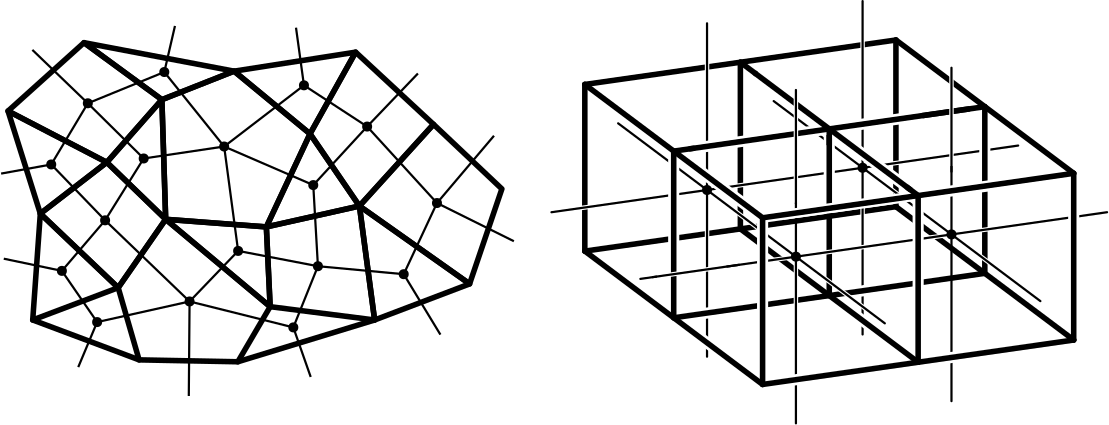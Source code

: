 <?xml version="1.0"?>
<!DOCTYPE ipe SYSTEM "ipe.dtd">
<ipe version="70107" creator="Ipe 7.1.8">
<info created="D:20130622141116" modified="D:20160304172431"/>
<ipestyle name="basic">
<symbol name="arrow/arc(spx)">
<path stroke="sym-stroke" fill="sym-stroke" pen="sym-pen">
0 0 m
-1 0.333 l
-1 -0.333 l
h
</path>
</symbol>
<symbol name="arrow/farc(spx)">
<path stroke="sym-stroke" fill="white" pen="sym-pen">
0 0 m
-1 0.333 l
-1 -0.333 l
h
</path>
</symbol>
<symbol name="mark/circle(sx)" transformations="translations">
<path fill="sym-stroke">
0.6 0 0 0.6 0 0 e
0.4 0 0 0.4 0 0 e
</path>
</symbol>
<symbol name="mark/disk(sx)" transformations="translations">
<path fill="sym-stroke">
0.6 0 0 0.6 0 0 e
</path>
</symbol>
<symbol name="mark/fdisk(sfx)" transformations="translations">
<group>
<path fill="sym-fill">
0.5 0 0 0.5 0 0 e
</path>
<path fill="sym-stroke" fillrule="eofill">
0.6 0 0 0.6 0 0 e
0.4 0 0 0.4 0 0 e
</path>
</group>
</symbol>
<symbol name="mark/box(sx)" transformations="translations">
<path fill="sym-stroke" fillrule="eofill">
-0.6 -0.6 m
0.6 -0.6 l
0.6 0.6 l
-0.6 0.6 l
h
-0.4 -0.4 m
0.4 -0.4 l
0.4 0.4 l
-0.4 0.4 l
h
</path>
</symbol>
<symbol name="mark/square(sx)" transformations="translations">
<path fill="sym-stroke">
-0.6 -0.6 m
0.6 -0.6 l
0.6 0.6 l
-0.6 0.6 l
h
</path>
</symbol>
<symbol name="mark/fsquare(sfx)" transformations="translations">
<group>
<path fill="sym-fill">
-0.5 -0.5 m
0.5 -0.5 l
0.5 0.5 l
-0.5 0.5 l
h
</path>
<path fill="sym-stroke" fillrule="eofill">
-0.6 -0.6 m
0.6 -0.6 l
0.6 0.6 l
-0.6 0.6 l
h
-0.4 -0.4 m
0.4 -0.4 l
0.4 0.4 l
-0.4 0.4 l
h
</path>
</group>
</symbol>
<symbol name="mark/cross(sx)" transformations="translations">
<group>
<path fill="sym-stroke">
-0.43 -0.57 m
0.57 0.43 l
0.43 0.57 l
-0.57 -0.43 l
h
</path>
<path fill="sym-stroke">
-0.43 0.57 m
0.57 -0.43 l
0.43 -0.57 l
-0.57 0.43 l
h
</path>
</group>
</symbol>
<symbol name="arrow/fnormal(spx)">
<path stroke="sym-stroke" fill="white" pen="sym-pen">
0 0 m
-1 0.333 l
-1 -0.333 l
h
</path>
</symbol>
<symbol name="arrow/pointed(spx)">
<path stroke="sym-stroke" fill="sym-stroke" pen="sym-pen">
0 0 m
-1 0.333 l
-0.8 0 l
-1 -0.333 l
h
</path>
</symbol>
<symbol name="arrow/fpointed(spx)">
<path stroke="sym-stroke" fill="white" pen="sym-pen">
0 0 m
-1 0.333 l
-0.8 0 l
-1 -0.333 l
h
</path>
</symbol>
<symbol name="arrow/linear(spx)">
<path stroke="sym-stroke" pen="sym-pen">
-1 0.333 m
0 0 l
-1 -0.333 l
</path>
</symbol>
<symbol name="arrow/fdouble(spx)">
<path stroke="sym-stroke" fill="white" pen="sym-pen">
0 0 m
-1 0.333 l
-1 -0.333 l
h
-1 0 m
-2 0.333 l
-2 -0.333 l
h
</path>
</symbol>
<symbol name="arrow/double(spx)">
<path stroke="sym-stroke" fill="sym-stroke" pen="sym-pen">
0 0 m
-1 0.333 l
-1 -0.333 l
h
-1 0 m
-2 0.333 l
-2 -0.333 l
h
</path>
</symbol>
<pen name="heavier" value="0.8"/>
<pen name="fat" value="1.2"/>
<pen name="ultrafat" value="2"/>
<symbolsize name="large" value="5"/>
<symbolsize name="small" value="2"/>
<symbolsize name="tiny" value="1.1"/>
<arrowsize name="large" value="10"/>
<arrowsize name="small" value="5"/>
<arrowsize name="tiny" value="3"/>
<color name="red" value="1 0 0"/>
<color name="green" value="0 1 0"/>
<color name="blue" value="0 0 1"/>
<color name="yellow" value="1 1 0"/>
<color name="orange" value="1 0.647 0"/>
<color name="gold" value="1 0.843 0"/>
<color name="purple" value="0.627 0.125 0.941"/>
<color name="gray" value="0.745"/>
<color name="brown" value="0.647 0.165 0.165"/>
<color name="navy" value="0 0 0.502"/>
<color name="pink" value="1 0.753 0.796"/>
<color name="seagreen" value="0.18 0.545 0.341"/>
<color name="turquoise" value="0.251 0.878 0.816"/>
<color name="violet" value="0.933 0.51 0.933"/>
<color name="darkblue" value="0 0 0.545"/>
<color name="darkcyan" value="0 0.545 0.545"/>
<color name="darkgray" value="0.663"/>
<color name="darkgreen" value="0 0.392 0"/>
<color name="darkmagenta" value="0.545 0 0.545"/>
<color name="darkorange" value="1 0.549 0"/>
<color name="darkred" value="0.545 0 0"/>
<color name="lightblue" value="0.678 0.847 0.902"/>
<color name="lightcyan" value="0.878 1 1"/>
<color name="lightgray" value="0.827"/>
<color name="lightgreen" value="0.565 0.933 0.565"/>
<color name="lightyellow" value="1 1 0.878"/>
<dashstyle name="dashed" value="[4] 0"/>
<dashstyle name="dotted" value="[1 3] 0"/>
<dashstyle name="dash dotted" value="[4 2 1 2] 0"/>
<dashstyle name="dash dot dotted" value="[4 2 1 2 1 2] 0"/>
<textsize name="large" value="\large"/>
<textsize name="small" value="\small"/>
<textsize name="tiny" value="\tiny"/>
<textsize name="Large" value="\Large"/>
<textsize name="LARGE" value="\LARGE"/>
<textsize name="huge" value="\huge"/>
<textsize name="Huge" value="\Huge"/>
<textsize name="footnote" value="\footnotesize"/>
<textstyle name="center" begin="\begin{center}" end="\end{center}"/>
<textstyle name="itemize" begin="\begin{itemize}" end="\end{itemize}"/>
<textstyle name="item" begin="\begin{itemize}\item{}" end="\end{itemize}"/>
<gridsize name="4 pts" value="4"/>
<gridsize name="8 pts (~3 mm)" value="8"/>
<gridsize name="16 pts (~6 mm)" value="16"/>
<gridsize name="32 pts (~12 mm)" value="32"/>
<gridsize name="10 pts (~3.5 mm)" value="10"/>
<gridsize name="20 pts (~7 mm)" value="20"/>
<gridsize name="14 pts (~5 mm)" value="14"/>
<gridsize name="28 pts (~10 mm)" value="28"/>
<gridsize name="56 pts (~20 mm)" value="56"/>
<anglesize name="90 deg" value="90"/>
<anglesize name="60 deg" value="60"/>
<anglesize name="45 deg" value="45"/>
<anglesize name="30 deg" value="30"/>
<anglesize name="22.5 deg" value="22.5"/>
<tiling name="falling" angle="-60" step="4" width="1"/>
<tiling name="rising" angle="30" step="4" width="1"/>
</ipestyle>
<page>
<layer name="alpha"/>
<view layers="alpha" active="alpha"/>
<path layer="alpha" matrix="1 0 0 1 -32 -8" stroke="black" pen="ultrafat" cap="1">
452 684 m
452 744 l
</path>
<path matrix="1 0 0 1 -32 -8" stroke="white" pen="1.6">
450.22 699.46 m
457.393 700.485 l
</path>
<path matrix="1 0 0 1 -32 -8" stroke="black" pen="ultrafat" cap="1">
396 676 m
396 736 l
</path>
<path matrix="1 0 0 1 -32 -8" stroke="white" pen="1.6">
393.803 691.4 m
401.295 692.471 l
</path>
<path matrix="1 0 0 1 -32 -8" stroke="black" pen="ultrafat" cap="1">
340 668 m
340 728 l
</path>
<path matrix="1 0 0 1 -32 -8" stroke="black" pen="ultrafat" cap="1">
452 684 m
340 668 l
</path>
<path matrix="1 0 0 1 -32 -8" stroke="white" pen="1.6">
440 683.845 m
440 678.865 l
</path>
<path matrix="1 0 0 1 -32 -8" stroke="black" pen="ultrafat" cap="1">
516 636 m
452 684 l
452 684 l
</path>
<path matrix="1 0 0 1 -32 -8" stroke="black" pen="ultrafat" cap="1">
340 728 m
452 744 l
</path>
<path matrix="1 0 0 1 -8 24" stroke="black" pen="heavier" cap="1">
472 674 m
416 666 l
</path>
<path matrix="1 0 0 1 -32 -8" stroke="black" pen="heavier" cap="1">
384 690 m
440 698 l
</path>
<path matrix="1 0 0 1 -8 24" stroke="black" pen="heavier" cap="1">
416 666 m
384 690 l
</path>
<path matrix="1 0 0 1 -52 2" stroke="black" pen="heavier" cap="1">
460 628 m
460 688 l
</path>
<path matrix="1 0 0 1 -32 -8" stroke="white" pen="1.6">
384 679.823 m
384 667.373 l
</path>
<path matrix="1 0 0 1 -108 -6" stroke="black" pen="heavier" cap="1">
460 628 m
460 688 l
</path>
<path stroke="black" pen="ultrafat">
100.358 710.424 m
127.71 735.041 l
155.745 714.527 l
135.915 691.962 l
h
</path>
<path stroke="black" pen="ultrafat">
135.915 691.962 m
157.113 671.448 l
155.745 714.527 l
h
</path>
<path stroke="black" pen="ultrafat">
155.745 714.527 m
181.729 724.784 l
209.081 702.219 l
193.354 668.713 l
157.113 671.448 l
h
</path>
<path stroke="black" pen="ultrafat">
157.113 671.448 m
140.018 646.832 l
111.983 673.5 l
135.915 691.962 l
h
</path>
<path stroke="black" pen="ultrafat">
157.113 671.448 m
194.721 639.994 l
193.354 668.713 l
h
</path>
<path stroke="black" pen="ultrafat">
140.018 646.832 m
147.54 620.848 l
183.097 620.164 l
194.721 639.994 l
157.113 671.448 l
h
</path>
<path stroke="black" pen="ultrafat">
193.354 668.713 m
226.859 676.235 l
209.081 702.219 l
h
</path>
<path stroke="black" pen="ultrafat">
194.721 639.994 m
232.33 635.207 l
226.859 676.235 l
193.354 668.713 l
h
</path>
<path stroke="black" pen="ultrafat">
140.018 646.832 m
109.247 635.207 l
111.983 673.5 l
h
</path>
<path stroke="black" pen="ultrafat">
111.983 673.5 m
100.358 710.424 l
135.915 691.962 l
h
</path>
<path stroke="black" pen="ultrafat">
181.729 724.784 m
225.492 731.622 l
209.081 702.219 l
h
</path>
<path stroke="black" pen="ultrafat">
127.71 735.041 m
181.729 724.784 l
155.745 714.527 l
h
</path>
<path stroke="black" pen="ultrafat">
226.859 676.235 m
253.527 705.638 l
225.492 731.622 l
209.081 702.219 l
h
</path>
<path stroke="black" pen="ultrafat">
232.33 635.207 m
266.519 648.199 l
226.859 676.235 l
h
</path>
<path stroke="black" pen="ultrafat">
266.519 648.199 m
278.143 682.389 l
253.527 705.638 l
226.859 676.235 l
h
</path>
<path stroke="black" pen="ultrafat">
183.097 620.164 m
232.33 635.207 l
h
</path>
<path stroke="black" pen="ultrafat">
147.54 620.848 m
109.247 635.207 l
h
</path>
<use name="mark/disk(sx)" pos="129.082 713.219" size="normal" stroke="black"/>
<use name="mark/disk(sx)" pos="115.914 691.193" size="normal" stroke="black"/>
<use name="mark/disk(sx)" pos="149.193 693.347" size="normal" stroke="black"/>
<use name="mark/disk(sx)" pos="135.307 671.082" size="normal" stroke="black"/>
<use name="mark/disk(sx)" pos="119.745 652.886" size="normal" stroke="black"/>
<use name="mark/disk(sx)" pos="132.434 634.451" size="normal" stroke="black"/>
<use name="mark/disk(sx)" pos="165.712 641.873" size="normal" stroke="black"/>
<use name="mark/disk(sx)" pos="183.189 660.069" size="normal" stroke="black"/>
<use name="mark/disk(sx)" pos="178.162 697.657" size="normal" stroke="black"/>
<use name="mark/disk(sx)" pos="206.891 719.683" size="normal" stroke="black"/>
<use name="mark/disk(sx)" pos="156.614 724.471" size="normal" stroke="black"/>
<use name="mark/disk(sx)" pos="229.636 704.839" size="normal" stroke="black"/>
<use name="mark/disk(sx)" pos="210.243 683.771" size="normal" stroke="black"/>
<use name="mark/disk(sx)" pos="211.919 654.562" size="normal" stroke="black"/>
<use name="mark/disk(sx)" pos="203.061 632.536" size="normal" stroke="black"/>
<use name="mark/disk(sx)" pos="242.803 651.689" size="normal" stroke="black"/>
<use name="mark/disk(sx)" pos="254.774 677.307" size="normal" stroke="black"/>
<path stroke="black" pen="heavier">
129.082 713.219 m
156.614 724.471 l
178.162 697.657 l
149.193 693.347 l
129.082 713.219 l
115.914 691.193 l
135.307 671.082 l
149.193 693.347 l
</path>
<path stroke="black" pen="heavier">
135.307 671.082 m
119.745 652.886 l
132.434 634.451 l
165.712 641.873 l
135.307 671.082 l
</path>
<path stroke="black" pen="heavier">
165.712 641.873 m
183.189 660.069 l
178.162 697.657 l
206.891 719.683 l
229.636 704.839 l
210.243 683.771 l
178.162 697.657 l
</path>
<path stroke="black" pen="heavier">
203.061 632.536 m
211.919 654.562 l
183.189 660.069 l
</path>
<path stroke="black" pen="heavier">
242.803 651.689 m
211.919 654.562 l
210.243 683.771 l
210.243 683.771 l
</path>
<path stroke="black" pen="heavier">
242.803 651.689 m
254.774 677.307 l
229.636 704.839 l
</path>
<path stroke="black" pen="heavier">
203.061 632.536 m
165.712 641.873 l
165.435 607.85 l
</path>
<path stroke="black" pen="heavier">
203.061 632.536 m
209.319 614.697 l
</path>
<path stroke="black" pen="heavier">
242.803 651.689 m
256.005 629.948 l
</path>
<path matrix="1 0 0 1 -32 -8" stroke="white" pen="4">
433.997 647.502 m
451.442 634.418 l
</path>
<path stroke="black" pen="heavier">
254.774 677.307 m
282.46 663.561 l
</path>
<path stroke="black" pen="heavier">
254.774 677.307 m
275.302 701.532 l
</path>
<path stroke="black" pen="heavier">
229.636 704.839 m
247.913 723.941 l
</path>
<path stroke="black" pen="heavier">
206.891 719.683 m
204.028 740.437 l
</path>
<path matrix="1 0 0 1 -32 -8" stroke="white" pen="4">
379.597 645.085 m
393.243 647.035 l
</path>
<path stroke="black" pen="heavier">
156.614 724.471 m
160.455 741.06 l
</path>
<path matrix="1 0 0 1 -32 -8" stroke="white" pen="4">
437.642 653.377 m
444.976 654.425 l
</path>
<path stroke="black" pen="heavier">
129.082 713.219 m
109.119 732.442 l
</path>
<path matrix="1 0 0 1 -32 -8" stroke="white" pen="4">
484 710.943 m
484 698.535 l
</path>
<path matrix="1 0 0 1 -32 -8" stroke="white" pen="4">
428 709.177 m
428 690.889 l
</path>
<path stroke="black" pen="heavier">
115.914 691.193 m
97.867 687.911 l
</path>
<path stroke="black" pen="heavier">
119.745 652.886 m
98.8247 657.266 l
</path>
<path stroke="black" pen="heavier">
132.434 634.451 m
125.639 618.241 l
</path>
<path matrix="1 0 0 1 -32 -8" stroke="black" pen="ultrafat" cap="1">
372 704 m
484 720 l
</path>
<path matrix="1 0 0 1 -32 -8" stroke="black" pen="ultrafat" cap="1">
396 676 m
460 628 l
</path>
<path matrix="1 0 0 1 -32 -8" stroke="black" pen="ultrafat" cap="1">
372 644 m
484 660 l
</path>
<path matrix="1 0 0 1 -32 -8" stroke="black" pen="ultrafat" cap="1">
484 660 m
484 720 l
</path>
<path matrix="1 0 0 1 -32 -8" stroke="white" pen="1.6">
334.267 682.895 m
351.431 685.347 l
</path>
<path matrix="1 0 0 1 -32 -8" stroke="black" pen="ultrafat" cap="1">
428 652 m
428 712 l
</path>
<path matrix="1 0 0 1 -32 -8" stroke="white" pen="1.6">
422.938 666.991 m
455.115 671.588 l
</path>
<path matrix="1 0 0 1 -32 -8" stroke="white" pen="1.6">
463.046 672.721 m
469.353 673.622 l
</path>
<path matrix="1 0 0 1 -32 -8" stroke="white" pen="1.6">
390.346 685.241 m
402.558 676.081 l
</path>
<use matrix="1 0 0 1 -32 -8" name="mark/disk(sx)" pos="416 666" size="normal" stroke="black"/>
<path matrix="1 0 0 1 -32 -8" stroke="white" pen="1.6">
440 747.308 m
440 735.59 l
</path>
<path matrix="1 0 0 1 -32 -8" stroke="white" pen="1.6">
445.725 693.706 m
452.766 688.426 l
</path>
<use matrix="1 0 0 1 -32 -8" name="mark/disk(sx)" pos="384 690" size="normal" stroke="black"/>
<path matrix="1 0 0 1 -32 -8" stroke="white" pen="1.6">
477.871 674.839 m
491.484 676.783 l
</path>
<use matrix="1 0 0 1 -32 -8" name="mark/disk(sx)" pos="440 698" size="normal" stroke="black"/>
<use matrix="1 0 0 1 -32 -8" name="mark/disk(sx)" pos="472 674" size="normal" stroke="black"/>
<path matrix="1 0 0 1 -32 -8" stroke="white" pen="1.6">
479.954 668.034 m
490.711 659.967 l
</path>
<path matrix="1 0 0 1 -32 -8" stroke="white" pen="1.6">
422.88 660.84 m
444.523 644.608 l
</path>
<path matrix="1 0 0 1 -32 -8" stroke="black" pen="heavier" cap="1">
416 666 m
384 690 l
</path>
<path matrix="1 0 0 1 -32 -8" stroke="white" pen="1.6">
384 738.447 m
384 727.694 l
</path>
<path matrix="1 0 0 1 -32 -8" stroke="black" pen="heavier" cap="1">
440 698 m
472 674 l
</path>
<path matrix="1 0 0 1 -32 -8" stroke="black" pen="heavier" cap="1">
472 674 m
416 666 l
</path>
<path matrix="1 0 0 1 -120 8" stroke="black" pen="heavier" cap="1">
472 674 m
416 666 l
</path>
<path matrix="1 0 0 1 -32 -8" stroke="white" pen="1.6">
416 663.365 m
416 642.397 l
</path>
<path matrix="1 0 0 1 24 0" stroke="black" pen="heavier" cap="1">
472 674 m
416 666 l
</path>
<path matrix="1 0 0 1 0 -32" stroke="black" pen="heavier" cap="1">
440 698 m
472 674 l
</path>
<path matrix="1 0 0 1 -56 -40" stroke="black" pen="heavier" cap="1">
440 698 m
472 674 l
</path>
<path matrix="1 0 0 1 -64 16" stroke="black" pen="heavier" cap="1">
416 666 m
384 690 l
</path>
<path matrix="1 0 0 1 -32 -8" stroke="white" pen="1.6">
408.184 664.883 m
412.977 665.568 l
</path>
<path matrix="1 0 0 1 -108 54" stroke="black" pen="heavier" cap="1">
460 628 m
460 688 l
</path>
<path matrix="1 0 0 1 -52 62" stroke="black" pen="heavier" cap="1">
460 628 m
460 688 l
</path>
<path matrix="1 0 0 1 -32 -8" stroke="black" pen="heavier" cap="1">
472 674 m
472 700.714 l
</path>
<path matrix="1 0 0 1 -20 -22" stroke="black" pen="heavier" cap="1">
460 628 m
460 688 l
</path>
<path matrix="1 0 0 1 -76 -30" stroke="black" pen="heavier" cap="1">
460 628 m
460 688 l
</path>
<path matrix="1 0 0 1 -32 -8" stroke="white" pen="4">
409.689 620.813 m
424.199 622.886 l
</path>
<path matrix="1 0 0 1 22.9436 -0.15091" stroke="white" pen="4">
409.689 620.813 m
424.199 622.886 l
</path>
<path matrix="1 0 0 1 -88 -16" stroke="black" pen="heavier" cap="1">
472 674 m
416 666 l
</path>
<path matrix="1 0 0 1 -32 -8" stroke="black" pen="ultrafat" cap="1">
404 620 m
516 636 l
</path>
<path matrix="1 0 0 1 -32 -8" stroke="white" pen="4">
404 678.585 m
404 633.413 l
</path>
<path matrix="1 0 0 1 -32 -8" stroke="black" pen="ultrafat" cap="1">
452 744 m
516 696 l
</path>
<path matrix="1 0 0 1 -32 -8" stroke="white" pen="4">
466.04 688.863 m
491.143 692.264 l
</path>
<path matrix="1 0 0 1 -32 -8" stroke="black" pen="heavier" cap="1">
416 666 m
416 704 l
</path>
<path matrix="1 0 0 1 -32 -8" stroke="white" pen="3.6">
411.401 681.057 m
458.664 687.809 l
</path>
<path matrix="1 0 0 1 -32 -8" stroke="black" pen="ultrafat" cap="1">
516 696 m
404 680 l
</path>
<path matrix="1 0 0 1 -32 -8" stroke="black" pen="ultrafat" cap="1">
396 736 m
460 688 l
</path>
<path matrix="1 0 0 1 -32 -8" stroke="black">
452 684 m
443.051 682.722 l
</path>
<path matrix="1 0 0 1 -32 -8" stroke="black" pen="ultrafat" cap="1">
404 620 m
404 680 l
</path>
<path matrix="1 0 0 1 24 0" stroke="white" pen="4">
404 678.585 m
404 633.413 l
</path>
<path matrix="1 0 0 1 -32 -8" stroke="black" pen="ultrafat" cap="1">
460 628 m
460 688 l
</path>
<path matrix="1 0 0 1 80 4" stroke="white" pen="4">
404 678.585 m
404 633.413 l
</path>
<path matrix="1 0 0 1 -32 -8" stroke="black" pen="ultrafat" cap="1">
516 636 m
516 696 l
</path>
<path matrix="1 0 0 1 -64 14.5" stroke="white" pen="4">
404 678.585 m
404 633.413 l
</path>
<path matrix="1 0 0 1 -32 -8" stroke="black" pen="ultrafat" cap="1">
372 704 m
372 644 l
</path>
<path matrix="1 0 0 1 -32 -8" stroke="black" pen="heavier">
377.621 660.517 m
365.946 658.849 l
</path>
<path matrix="1 0 0 1 -32 -8" stroke="white" pen="4">
377.994 639.505 m
391.493 629.38 l
</path>
<path matrix="1 0 0 1 -32 -8" stroke="black" pen="ultrafat" cap="1">
340 668 m
404 620 l
</path>
<path matrix="1 0 0 1 -32 -8" stroke="white" pen="4">
379.599 705.086 m
461.494 716.785 l
</path>
<path matrix="1 0 0 1 -32 -8" stroke="white" pen="4">
401.741 731.694 m
455.649 691.263 l
</path>
<path matrix="1 0 0 1 -32 -8" stroke="black" pen="ultrafat">
377.486 704.784 m
478.619 719.231 l
</path>
<path matrix="1 0 0 1 -32 -8" stroke="black" pen="ultrafat">
457.392 689.956 m
400.969 732.273 l
</path>
<path matrix="1 0 0 1 -32 -8" stroke="white" pen="1.6">
365.923 658.846 m
390.992 662.427 l
</path>
<path matrix="1 0 0 1 -32 -8" stroke="white" pen="1.6">
416 724.452 m
416 685.413 l
</path>
<path matrix="1 0 0 1 -32 -8" stroke="black" pen="ultrafat">
428 706.121 m
428 712 l
</path>
<path matrix="1 0 0 1 -32 -8" stroke="white" pen="4">
377.029 700.228 m
400.7 682.475 l
</path>
<path matrix="1 0 0 1 -32 -8" stroke="black" pen="ultrafat" cap="1">
404 680 m
340 728 l
</path>
<path matrix="1 0 0 1 -32 -8" stroke="black" pen="heavier" cap="1">
416 726 m
416 685.14 l
</path>
<path matrix="1 0 0 1 -32 -8" stroke="white" pen="1.6">
472 732.506 m
472 698.612 l
</path>
<path matrix="1 0 0 1 -32 -8" stroke="black" pen="heavier" cap="1">
472 734 m
472 696.611 l
</path>
<path matrix="1 0 0 1 -32 -8" stroke="black" pen="heavier">
395.754 663.108 m
364.213 658.602 l
</path>
</page>
</ipe>
